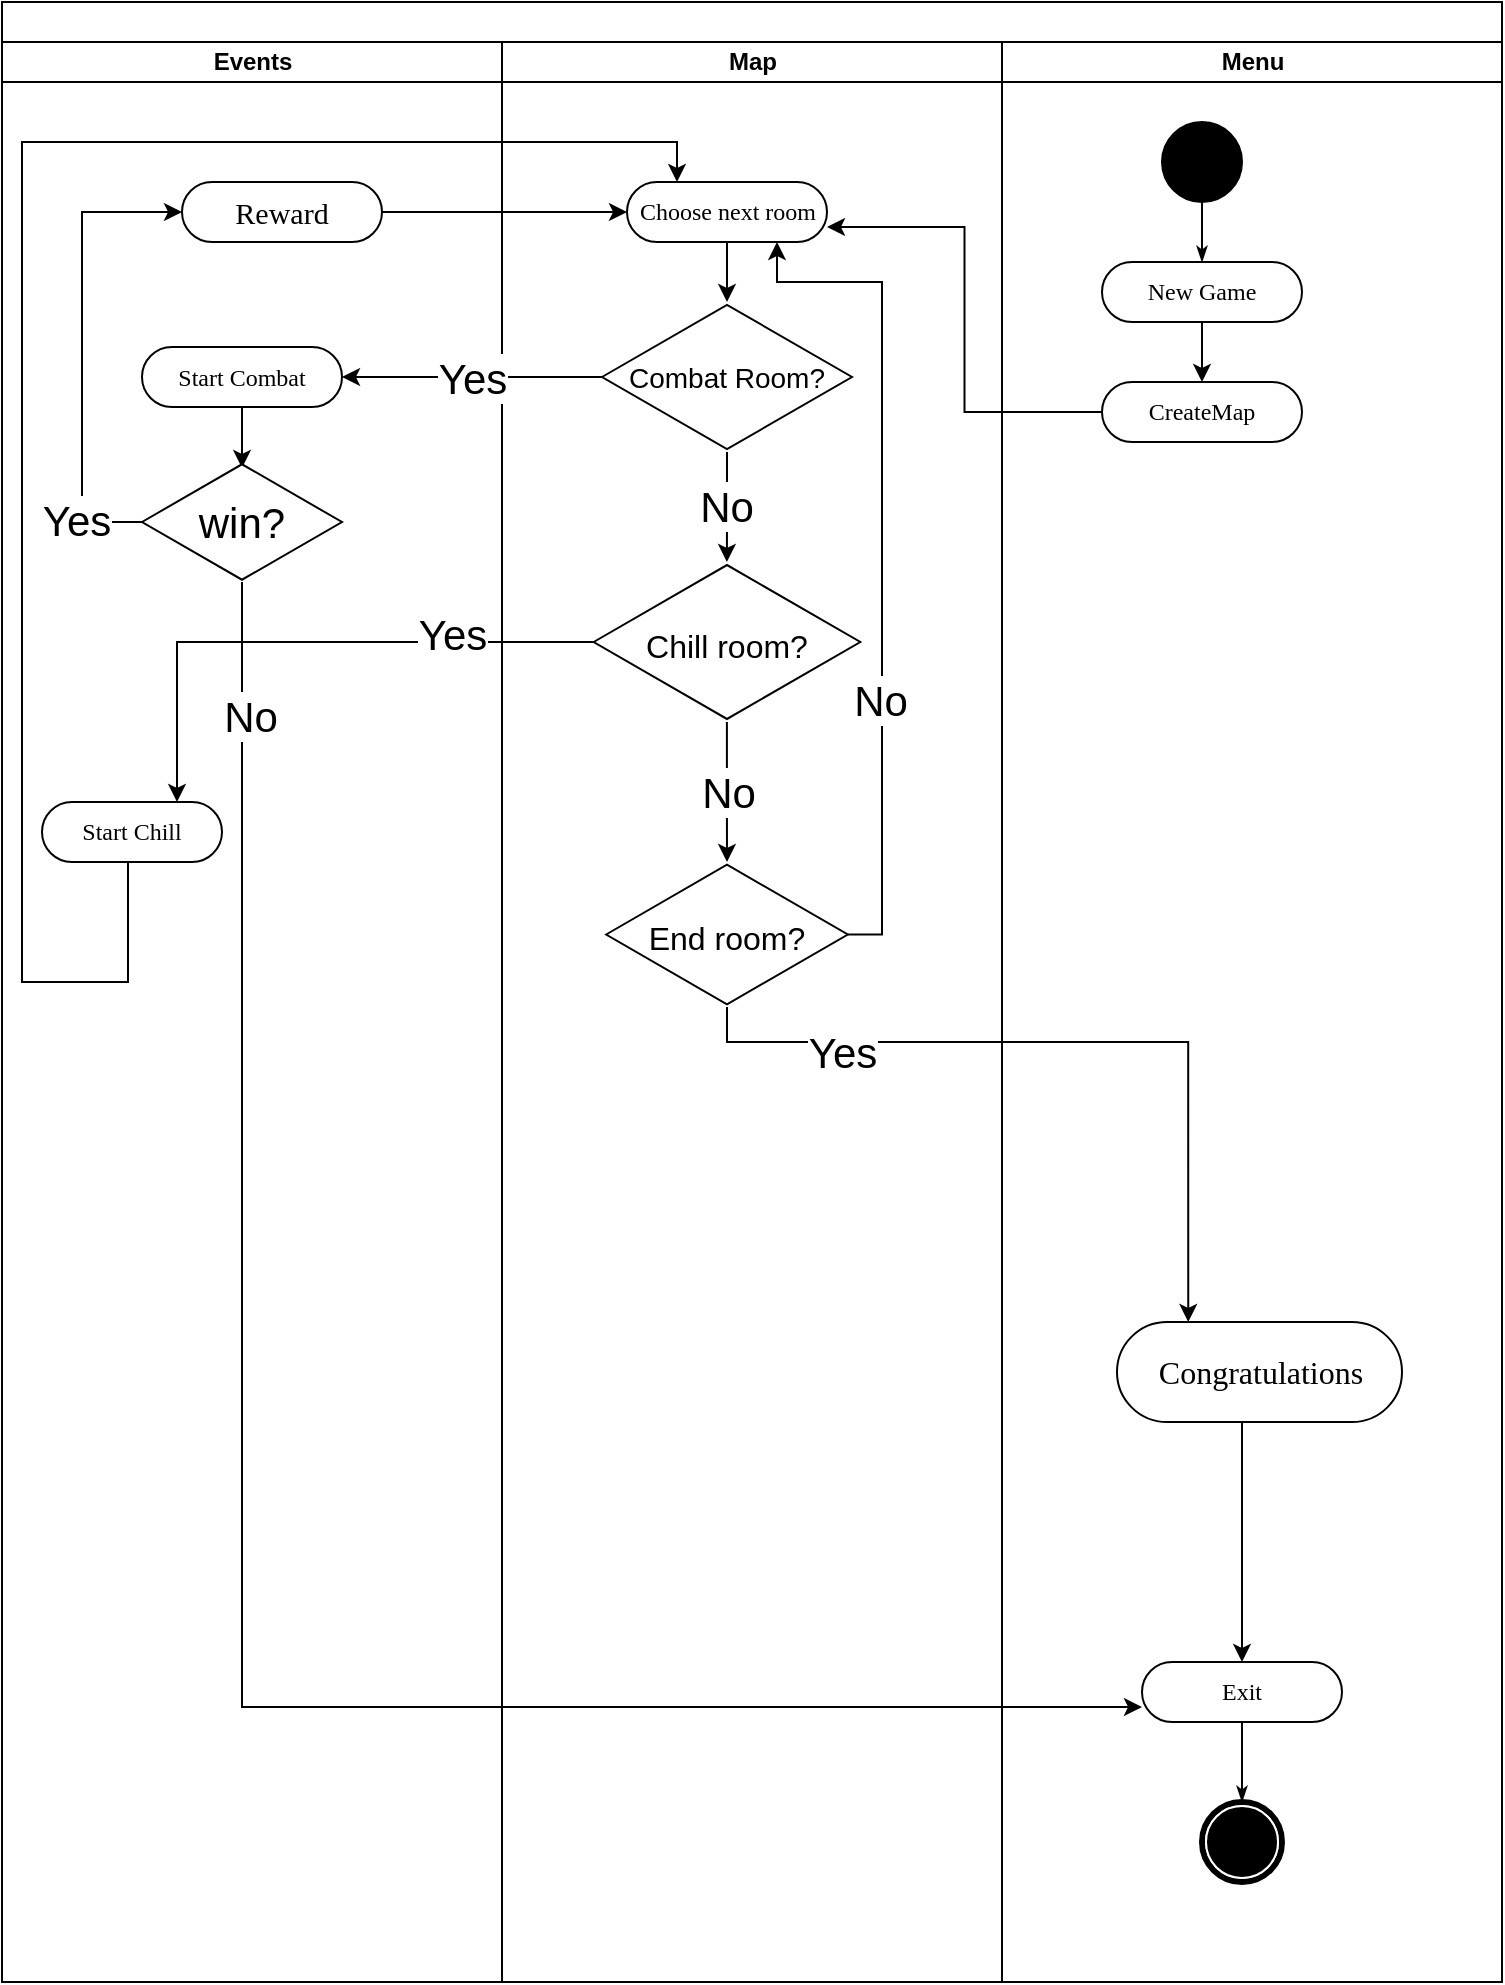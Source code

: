 <mxfile version="16.6.5" type="google"><diagram name="Page-1" id="0783ab3e-0a74-02c8-0abd-f7b4e66b4bec"><mxGraphModel dx="1360" dy="793" grid="1" gridSize="10" guides="1" tooltips="1" connect="1" arrows="1" fold="1" page="1" pageScale="1" pageWidth="850" pageHeight="1100" background="none" math="0" shadow="0"><root><mxCell id="0"/><mxCell id="1" parent="0"/><mxCell id="1c1d494c118603dd-1" value="" style="swimlane;html=1;childLayout=stackLayout;startSize=20;rounded=0;shadow=0;comic=0;labelBackgroundColor=none;strokeWidth=1;fontFamily=Verdana;fontSize=12;align=center;" parent="1" vertex="1"><mxGeometry x="40" y="30" width="750" height="990" as="geometry"/></mxCell><mxCell id="1c1d494c118603dd-2" value="Events" style="swimlane;html=1;startSize=20;" parent="1c1d494c118603dd-1" vertex="1"><mxGeometry y="20" width="250" height="970" as="geometry"/></mxCell><mxCell id="6NmkBxUWjIa6TMI1-UX3-16" style="edgeStyle=orthogonalEdgeStyle;rounded=0;orthogonalLoop=1;jettySize=auto;html=1;exitX=0.5;exitY=1;exitDx=0;exitDy=0;entryX=0.5;entryY=0.05;entryDx=0;entryDy=0;entryPerimeter=0;fontSize=21;" parent="1c1d494c118603dd-2" source="6NmkBxUWjIa6TMI1-UX3-10" target="6NmkBxUWjIa6TMI1-UX3-15" edge="1"><mxGeometry relative="1" as="geometry"/></mxCell><mxCell id="6NmkBxUWjIa6TMI1-UX3-10" value="Start Combat" style="rounded=1;whiteSpace=wrap;html=1;shadow=0;comic=0;labelBackgroundColor=none;strokeWidth=1;fontFamily=Verdana;fontSize=12;align=center;arcSize=50;" parent="1c1d494c118603dd-2" vertex="1"><mxGeometry x="70" y="152.5" width="100" height="30" as="geometry"/></mxCell><mxCell id="6NmkBxUWjIa6TMI1-UX3-15" value="win?" style="html=1;whiteSpace=wrap;aspect=fixed;shape=isoRectangle;fontSize=21;" parent="1c1d494c118603dd-2" vertex="1"><mxGeometry x="70" y="210" width="100" height="60" as="geometry"/></mxCell><mxCell id="6NmkBxUWjIa6TMI1-UX3-39" value="Start Chill" style="rounded=1;whiteSpace=wrap;html=1;shadow=0;comic=0;labelBackgroundColor=none;strokeWidth=1;fontFamily=Verdana;fontSize=12;align=center;arcSize=50;" parent="1c1d494c118603dd-2" vertex="1"><mxGeometry x="20" y="380" width="90" height="30" as="geometry"/></mxCell><mxCell id="ccqRXgwuLrDufiyaiHfL-1" value="&lt;font style=&quot;font-size: 15px&quot;&gt;Reward&lt;/font&gt;" style="rounded=1;whiteSpace=wrap;html=1;shadow=0;comic=0;labelBackgroundColor=none;strokeWidth=1;fontFamily=Verdana;fontSize=12;align=center;arcSize=50;" vertex="1" parent="1c1d494c118603dd-2"><mxGeometry x="90" y="70" width="100" height="30" as="geometry"/></mxCell><mxCell id="1c1d494c118603dd-3" value="Map" style="swimlane;html=1;startSize=20;" parent="1c1d494c118603dd-1" vertex="1"><mxGeometry x="250" y="20" width="250" height="970" as="geometry"/></mxCell><mxCell id="6NmkBxUWjIa6TMI1-UX3-9" style="edgeStyle=orthogonalEdgeStyle;rounded=0;orthogonalLoop=1;jettySize=auto;html=1;exitX=0.5;exitY=1;exitDx=0;exitDy=0;" parent="1c1d494c118603dd-3" source="6NmkBxUWjIa6TMI1-UX3-6" target="6NmkBxUWjIa6TMI1-UX3-8" edge="1"><mxGeometry relative="1" as="geometry"/></mxCell><mxCell id="6NmkBxUWjIa6TMI1-UX3-6" value="Choose next room" style="rounded=1;whiteSpace=wrap;html=1;shadow=0;comic=0;labelBackgroundColor=none;strokeWidth=1;fontFamily=Verdana;fontSize=12;align=center;arcSize=50;" parent="1c1d494c118603dd-3" vertex="1"><mxGeometry x="62.5" y="70" width="100" height="30" as="geometry"/></mxCell><mxCell id="6NmkBxUWjIa6TMI1-UX3-21" value="&lt;font style=&quot;font-size: 21px&quot;&gt;No&lt;/font&gt;" style="edgeStyle=orthogonalEdgeStyle;rounded=0;orthogonalLoop=1;jettySize=auto;html=1;fontSize=16;" parent="1c1d494c118603dd-3" source="6NmkBxUWjIa6TMI1-UX3-8" target="6NmkBxUWjIa6TMI1-UX3-19" edge="1"><mxGeometry relative="1" as="geometry"/></mxCell><mxCell id="6NmkBxUWjIa6TMI1-UX3-8" value="&lt;font style=&quot;font-size: 14px&quot;&gt;Combat Room?&lt;/font&gt;" style="html=1;whiteSpace=wrap;aspect=fixed;shape=isoRectangle;" parent="1c1d494c118603dd-3" vertex="1"><mxGeometry x="50" y="130" width="125" height="75" as="geometry"/></mxCell><mxCell id="6NmkBxUWjIa6TMI1-UX3-25" value="&lt;font style=&quot;font-size: 21px&quot;&gt;No&lt;/font&gt;" style="edgeStyle=orthogonalEdgeStyle;rounded=0;orthogonalLoop=1;jettySize=auto;html=1;fontSize=16;" parent="1c1d494c118603dd-3" source="6NmkBxUWjIa6TMI1-UX3-19" target="6NmkBxUWjIa6TMI1-UX3-24" edge="1"><mxGeometry relative="1" as="geometry"/></mxCell><mxCell id="6NmkBxUWjIa6TMI1-UX3-19" value="&lt;font style=&quot;font-size: 16px&quot;&gt;Chill room?&lt;/font&gt;" style="html=1;whiteSpace=wrap;aspect=fixed;shape=isoRectangle;fontSize=21;" parent="1c1d494c118603dd-3" vertex="1"><mxGeometry x="45.83" y="260" width="133.33" height="80" as="geometry"/></mxCell><mxCell id="6NmkBxUWjIa6TMI1-UX3-26" style="edgeStyle=orthogonalEdgeStyle;rounded=0;orthogonalLoop=1;jettySize=auto;html=1;entryX=0.75;entryY=1;entryDx=0;entryDy=0;fontSize=21;" parent="1c1d494c118603dd-3" source="6NmkBxUWjIa6TMI1-UX3-24" target="6NmkBxUWjIa6TMI1-UX3-6" edge="1"><mxGeometry relative="1" as="geometry"><Array as="points"><mxPoint x="190" y="446"/><mxPoint x="190" y="120"/><mxPoint x="138" y="120"/></Array></mxGeometry></mxCell><mxCell id="6NmkBxUWjIa6TMI1-UX3-27" value="No" style="edgeLabel;html=1;align=center;verticalAlign=middle;resizable=0;points=[];fontSize=21;" parent="6NmkBxUWjIa6TMI1-UX3-26" vertex="1" connectable="0"><mxGeometry x="-0.354" y="1" relative="1" as="geometry"><mxPoint as="offset"/></mxGeometry></mxCell><mxCell id="6NmkBxUWjIa6TMI1-UX3-24" value="&lt;font style=&quot;font-size: 16px&quot;&gt;End room?&lt;/font&gt;" style="html=1;whiteSpace=wrap;aspect=fixed;shape=isoRectangle;fontSize=21;" parent="1c1d494c118603dd-3" vertex="1"><mxGeometry x="52.08" y="410" width="120.83" height="72.5" as="geometry"/></mxCell><mxCell id="1c1d494c118603dd-4" value="Menu" style="swimlane;html=1;startSize=20;" parent="1c1d494c118603dd-1" vertex="1"><mxGeometry x="500" y="20" width="250" height="970" as="geometry"/></mxCell><mxCell id="1c1d494c118603dd-27" style="edgeStyle=orthogonalEdgeStyle;rounded=0;html=1;labelBackgroundColor=none;startArrow=none;startFill=0;startSize=5;endArrow=classicThin;endFill=1;endSize=5;jettySize=auto;orthogonalLoop=1;strokeWidth=1;fontFamily=Verdana;fontSize=12" parent="1c1d494c118603dd-4" source="60571a20871a0731-4" target="60571a20871a0731-8" edge="1"><mxGeometry relative="1" as="geometry"/></mxCell><mxCell id="60571a20871a0731-4" value="" style="ellipse;whiteSpace=wrap;html=1;rounded=0;shadow=0;comic=0;labelBackgroundColor=none;strokeWidth=1;fillColor=#000000;fontFamily=Verdana;fontSize=12;align=center;" parent="1c1d494c118603dd-4" vertex="1"><mxGeometry x="80" y="40" width="40" height="40" as="geometry"/></mxCell><mxCell id="6NmkBxUWjIa6TMI1-UX3-5" style="edgeStyle=orthogonalEdgeStyle;rounded=0;orthogonalLoop=1;jettySize=auto;html=1;exitX=0.5;exitY=1;exitDx=0;exitDy=0;entryX=0.5;entryY=0;entryDx=0;entryDy=0;" parent="1c1d494c118603dd-4" source="60571a20871a0731-8" target="6NmkBxUWjIa6TMI1-UX3-3" edge="1"><mxGeometry relative="1" as="geometry"/></mxCell><mxCell id="60571a20871a0731-8" value="New Game" style="rounded=1;whiteSpace=wrap;html=1;shadow=0;comic=0;labelBackgroundColor=none;strokeWidth=1;fontFamily=Verdana;fontSize=12;align=center;arcSize=50;" parent="1c1d494c118603dd-4" vertex="1"><mxGeometry x="50" y="110" width="100" height="30" as="geometry"/></mxCell><mxCell id="1c1d494c118603dd-45" style="edgeStyle=none;rounded=0;html=1;labelBackgroundColor=none;startArrow=none;startFill=0;startSize=5;endArrow=classicThin;endFill=1;endSize=5;jettySize=auto;orthogonalLoop=1;strokeWidth=1;fontFamily=Verdana;fontSize=12" parent="1c1d494c118603dd-4" source="1c1d494c118603dd-19" target="60571a20871a0731-5" edge="1"><mxGeometry relative="1" as="geometry"/></mxCell><mxCell id="1c1d494c118603dd-19" value="Exit" style="rounded=1;whiteSpace=wrap;html=1;shadow=0;comic=0;labelBackgroundColor=none;strokeWidth=1;fontFamily=Verdana;fontSize=12;align=center;arcSize=50;" parent="1c1d494c118603dd-4" vertex="1"><mxGeometry x="70" y="810" width="100" height="30" as="geometry"/></mxCell><mxCell id="60571a20871a0731-5" value="" style="shape=mxgraph.bpmn.shape;html=1;verticalLabelPosition=bottom;labelBackgroundColor=#ffffff;verticalAlign=top;perimeter=ellipsePerimeter;outline=end;symbol=terminate;rounded=0;shadow=0;comic=0;strokeWidth=1;fontFamily=Verdana;fontSize=12;align=center;" parent="1c1d494c118603dd-4" vertex="1"><mxGeometry x="100" y="880" width="40" height="40" as="geometry"/></mxCell><mxCell id="6NmkBxUWjIa6TMI1-UX3-3" value="CreateMap" style="rounded=1;whiteSpace=wrap;html=1;shadow=0;comic=0;labelBackgroundColor=none;strokeWidth=1;fontFamily=Verdana;fontSize=12;align=center;arcSize=50;" parent="1c1d494c118603dd-4" vertex="1"><mxGeometry x="50" y="170" width="100" height="30" as="geometry"/></mxCell><mxCell id="6NmkBxUWjIa6TMI1-UX3-37" style="edgeStyle=orthogonalEdgeStyle;rounded=0;orthogonalLoop=1;jettySize=auto;html=1;exitX=0.5;exitY=1;exitDx=0;exitDy=0;fontSize=16;" parent="1c1d494c118603dd-4" source="6NmkBxUWjIa6TMI1-UX3-36" target="1c1d494c118603dd-19" edge="1"><mxGeometry relative="1" as="geometry"><Array as="points"><mxPoint x="120" y="690"/></Array></mxGeometry></mxCell><mxCell id="6NmkBxUWjIa6TMI1-UX3-36" value="&lt;font style=&quot;font-size: 16px&quot;&gt;Congratulations&lt;/font&gt;" style="rounded=1;whiteSpace=wrap;html=1;shadow=0;comic=0;labelBackgroundColor=none;strokeWidth=1;fontFamily=Verdana;fontSize=12;align=center;arcSize=50;" parent="1c1d494c118603dd-4" vertex="1"><mxGeometry x="57.5" y="640" width="142.5" height="50" as="geometry"/></mxCell><mxCell id="6NmkBxUWjIa6TMI1-UX3-7" style="edgeStyle=orthogonalEdgeStyle;rounded=0;orthogonalLoop=1;jettySize=auto;html=1;exitX=0;exitY=0.5;exitDx=0;exitDy=0;entryX=1;entryY=0.75;entryDx=0;entryDy=0;" parent="1c1d494c118603dd-1" source="6NmkBxUWjIa6TMI1-UX3-3" target="6NmkBxUWjIa6TMI1-UX3-6" edge="1"><mxGeometry relative="1" as="geometry"/></mxCell><mxCell id="6NmkBxUWjIa6TMI1-UX3-11" value="Yes" style="edgeStyle=orthogonalEdgeStyle;rounded=0;orthogonalLoop=1;jettySize=auto;html=1;entryX=1;entryY=0.5;entryDx=0;entryDy=0;fontSize=21;" parent="1c1d494c118603dd-1" edge="1"><mxGeometry relative="1" as="geometry"><mxPoint x="300" y="187.5" as="sourcePoint"/><mxPoint x="170" y="187.5" as="targetPoint"/></mxGeometry></mxCell><mxCell id="6NmkBxUWjIa6TMI1-UX3-17" value="" style="edgeStyle=orthogonalEdgeStyle;rounded=0;orthogonalLoop=1;jettySize=auto;html=1;fontSize=21;" parent="1c1d494c118603dd-1" source="6NmkBxUWjIa6TMI1-UX3-15" edge="1"><mxGeometry relative="1" as="geometry"><Array as="points"><mxPoint x="40" y="260"/><mxPoint x="40" y="105"/></Array><mxPoint x="90" y="105" as="targetPoint"/></mxGeometry></mxCell><mxCell id="6NmkBxUWjIa6TMI1-UX3-42" value="Yes" style="edgeLabel;html=1;align=center;verticalAlign=middle;resizable=0;points=[];fontSize=21;" parent="6NmkBxUWjIa6TMI1-UX3-17" vertex="1" connectable="0"><mxGeometry x="-0.733" y="3" relative="1" as="geometry"><mxPoint as="offset"/></mxGeometry></mxCell><mxCell id="6NmkBxUWjIa6TMI1-UX3-18" value="" style="edgeStyle=orthogonalEdgeStyle;rounded=0;orthogonalLoop=1;jettySize=auto;html=1;entryX=0;entryY=0.75;entryDx=0;entryDy=0;fontSize=21;" parent="1c1d494c118603dd-1" source="6NmkBxUWjIa6TMI1-UX3-15" target="1c1d494c118603dd-19" edge="1"><mxGeometry relative="1" as="geometry"><Array as="points"><mxPoint x="120" y="853"/></Array></mxGeometry></mxCell><mxCell id="6NmkBxUWjIa6TMI1-UX3-41" value="&lt;font style=&quot;font-size: 21px&quot;&gt;No&lt;/font&gt;" style="edgeLabel;html=1;align=center;verticalAlign=middle;resizable=0;points=[];fontSize=16;" parent="6NmkBxUWjIa6TMI1-UX3-18" vertex="1" connectable="0"><mxGeometry x="-0.868" y="4" relative="1" as="geometry"><mxPoint as="offset"/></mxGeometry></mxCell><mxCell id="6NmkBxUWjIa6TMI1-UX3-28" style="edgeStyle=orthogonalEdgeStyle;rounded=0;orthogonalLoop=1;jettySize=auto;html=1;fontSize=21;entryX=0.25;entryY=0;entryDx=0;entryDy=0;" parent="1c1d494c118603dd-1" source="6NmkBxUWjIa6TMI1-UX3-24" target="6NmkBxUWjIa6TMI1-UX3-36" edge="1"><mxGeometry relative="1" as="geometry"><mxPoint x="620" y="640" as="targetPoint"/><Array as="points"><mxPoint x="363" y="520"/><mxPoint x="593" y="520"/></Array></mxGeometry></mxCell><mxCell id="6NmkBxUWjIa6TMI1-UX3-29" value="Yes" style="edgeLabel;html=1;align=center;verticalAlign=middle;resizable=0;points=[];fontSize=21;" parent="6NmkBxUWjIa6TMI1-UX3-28" vertex="1" connectable="0"><mxGeometry x="-0.614" y="-5" relative="1" as="geometry"><mxPoint as="offset"/></mxGeometry></mxCell><mxCell id="6NmkBxUWjIa6TMI1-UX3-40" style="edgeStyle=orthogonalEdgeStyle;rounded=0;orthogonalLoop=1;jettySize=auto;html=1;entryX=0.25;entryY=0;entryDx=0;entryDy=0;fontSize=16;" parent="1c1d494c118603dd-1" source="6NmkBxUWjIa6TMI1-UX3-39" target="6NmkBxUWjIa6TMI1-UX3-6" edge="1"><mxGeometry relative="1" as="geometry"><Array as="points"><mxPoint x="63" y="490"/><mxPoint x="10" y="490"/><mxPoint x="10" y="70"/><mxPoint x="338" y="70"/></Array></mxGeometry></mxCell><mxCell id="6NmkBxUWjIa6TMI1-UX3-38" style="edgeStyle=orthogonalEdgeStyle;rounded=0;orthogonalLoop=1;jettySize=auto;html=1;fontSize=16;entryX=0.75;entryY=0;entryDx=0;entryDy=0;" parent="1c1d494c118603dd-1" source="6NmkBxUWjIa6TMI1-UX3-19" target="6NmkBxUWjIa6TMI1-UX3-39" edge="1"><mxGeometry relative="1" as="geometry"><mxPoint x="80" y="390" as="targetPoint"/></mxGeometry></mxCell><mxCell id="6NmkBxUWjIa6TMI1-UX3-43" value="Yes" style="edgeLabel;html=1;align=center;verticalAlign=middle;resizable=0;points=[];fontSize=21;" parent="6NmkBxUWjIa6TMI1-UX3-38" vertex="1" connectable="0"><mxGeometry x="-0.508" y="-4" relative="1" as="geometry"><mxPoint as="offset"/></mxGeometry></mxCell><mxCell id="ccqRXgwuLrDufiyaiHfL-2" style="edgeStyle=orthogonalEdgeStyle;rounded=0;orthogonalLoop=1;jettySize=auto;html=1;entryX=0;entryY=0.5;entryDx=0;entryDy=0;" edge="1" parent="1c1d494c118603dd-1" source="ccqRXgwuLrDufiyaiHfL-1" target="6NmkBxUWjIa6TMI1-UX3-6"><mxGeometry relative="1" as="geometry"/></mxCell></root></mxGraphModel></diagram></mxfile>